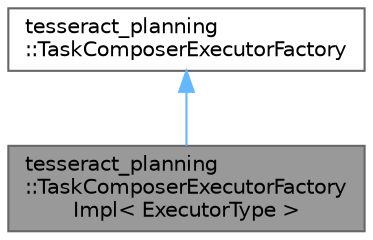 digraph "tesseract_planning::TaskComposerExecutorFactoryImpl&lt; ExecutorType &gt;"
{
 // LATEX_PDF_SIZE
  bgcolor="transparent";
  edge [fontname=Helvetica,fontsize=10,labelfontname=Helvetica,labelfontsize=10];
  node [fontname=Helvetica,fontsize=10,shape=box,height=0.2,width=0.4];
  Node1 [label="tesseract_planning\l::TaskComposerExecutorFactory\lImpl\< ExecutorType \>",height=0.2,width=0.4,color="gray40", fillcolor="grey60", style="filled", fontcolor="black",tooltip=" "];
  Node2 -> Node1 [dir="back",color="steelblue1",style="solid"];
  Node2 [label="tesseract_planning\l::TaskComposerExecutorFactory",height=0.2,width=0.4,color="gray40", fillcolor="white", style="filled",URL="$dc/d47/classtesseract__planning_1_1TaskComposerExecutorFactory.html",tooltip="Task Composer Executor Factory class used by the TaskComposerServer for loading executors to be calle..."];
}
